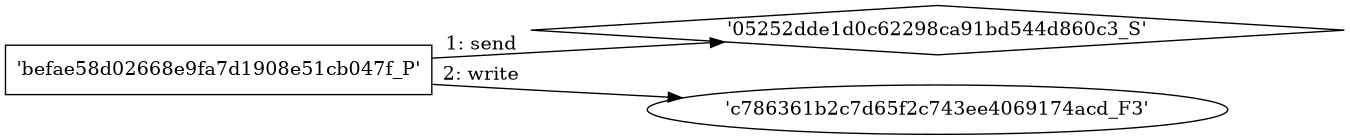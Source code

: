digraph "D:\Learning\Paper\apt\基于CTI的攻击预警\Dataset\攻击图\ASGfromALLCTI\Vulnerability Spotlight SQL injection vulnerability in Glacies IceHRM.dot" {
rankdir="LR"
size="9"
fixedsize="false"
splines="true"
nodesep=0.3
ranksep=0
fontsize=10
overlap="scalexy"
engine= "neato"
	"'05252dde1d0c62298ca91bd544d860c3_S'" [node_type=Socket shape=diamond]
	"'befae58d02668e9fa7d1908e51cb047f_P'" [node_type=Process shape=box]
	"'befae58d02668e9fa7d1908e51cb047f_P'" -> "'05252dde1d0c62298ca91bd544d860c3_S'" [label="1: send"]
	"'c786361b2c7d65f2c743ee4069174acd_F3'" [node_type=file shape=ellipse]
	"'befae58d02668e9fa7d1908e51cb047f_P'" [node_type=Process shape=box]
	"'befae58d02668e9fa7d1908e51cb047f_P'" -> "'c786361b2c7d65f2c743ee4069174acd_F3'" [label="2: write"]
}
